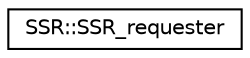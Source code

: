 digraph "Graphical Class Hierarchy"
{
  edge [fontname="Helvetica",fontsize="10",labelfontname="Helvetica",labelfontsize="10"];
  node [fontname="Helvetica",fontsize="10",shape=record];
  rankdir="LR";
  Node1 [label="SSR::SSR_requester",height=0.2,width=0.4,color="black", fillcolor="white", style="filled",URL="$classSSR_1_1SSR__requester.html"];
}
